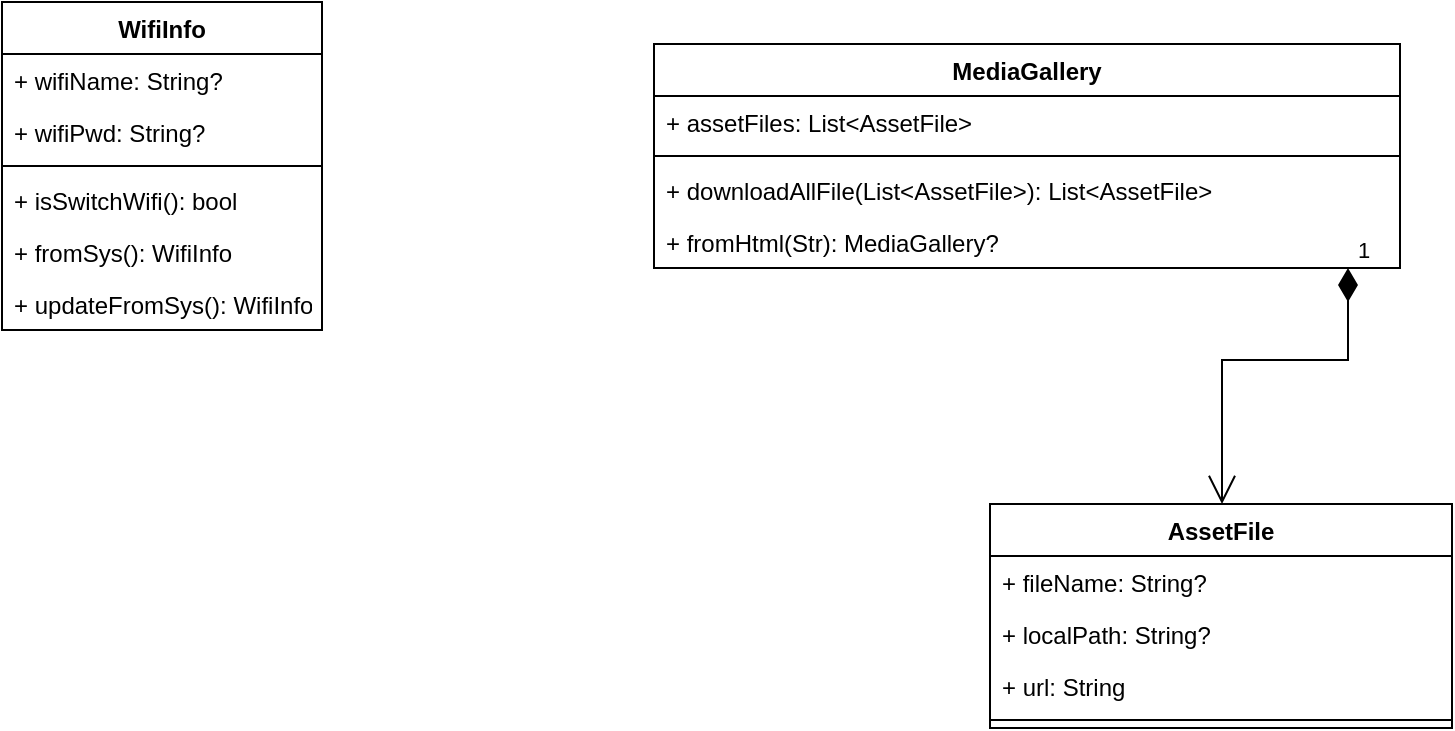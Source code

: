 <mxfile version="20.4.0" type="device"><diagram id="oRc16eNayawl_NN0JuJj" name="第 1 页"><mxGraphModel dx="593" dy="304" grid="0" gridSize="10" guides="1" tooltips="1" connect="1" arrows="1" fold="1" page="0" pageScale="1" pageWidth="1920" pageHeight="1200" math="0" shadow="0"><root><mxCell id="0"/><mxCell id="1" parent="0"/><mxCell id="2BgEsA8JBYzSH61Px-pr-1" value="WifiInfo" style="swimlane;fontStyle=1;align=center;verticalAlign=top;childLayout=stackLayout;horizontal=1;startSize=26;horizontalStack=0;resizeParent=1;resizeParentMax=0;resizeLast=0;collapsible=1;marginBottom=0;" vertex="1" parent="1"><mxGeometry x="308" y="383" width="160" height="164" as="geometry"/></mxCell><mxCell id="2BgEsA8JBYzSH61Px-pr-2" value="+ wifiName: String?" style="text;strokeColor=none;fillColor=none;align=left;verticalAlign=top;spacingLeft=4;spacingRight=4;overflow=hidden;rotatable=0;points=[[0,0.5],[1,0.5]];portConstraint=eastwest;" vertex="1" parent="2BgEsA8JBYzSH61Px-pr-1"><mxGeometry y="26" width="160" height="26" as="geometry"/></mxCell><mxCell id="2BgEsA8JBYzSH61Px-pr-4" value="+ wifiPwd: String?" style="text;strokeColor=none;fillColor=none;align=left;verticalAlign=top;spacingLeft=4;spacingRight=4;overflow=hidden;rotatable=0;points=[[0,0.5],[1,0.5]];portConstraint=eastwest;" vertex="1" parent="2BgEsA8JBYzSH61Px-pr-1"><mxGeometry y="52" width="160" height="26" as="geometry"/></mxCell><mxCell id="2BgEsA8JBYzSH61Px-pr-3" value="" style="line;strokeWidth=1;fillColor=none;align=left;verticalAlign=middle;spacingTop=-1;spacingLeft=3;spacingRight=3;rotatable=0;labelPosition=right;points=[];portConstraint=eastwest;strokeColor=inherit;" vertex="1" parent="2BgEsA8JBYzSH61Px-pr-1"><mxGeometry y="78" width="160" height="8" as="geometry"/></mxCell><mxCell id="2BgEsA8JBYzSH61Px-pr-25" value="+ isSwitchWifi(): bool" style="text;strokeColor=none;fillColor=none;align=left;verticalAlign=top;spacingLeft=4;spacingRight=4;overflow=hidden;rotatable=0;points=[[0,0.5],[1,0.5]];portConstraint=eastwest;" vertex="1" parent="2BgEsA8JBYzSH61Px-pr-1"><mxGeometry y="86" width="160" height="26" as="geometry"/></mxCell><mxCell id="2BgEsA8JBYzSH61Px-pr-10" value="+ fromSys(): WifiInfo" style="text;strokeColor=none;fillColor=none;align=left;verticalAlign=top;spacingLeft=4;spacingRight=4;overflow=hidden;rotatable=0;points=[[0,0.5],[1,0.5]];portConstraint=eastwest;" vertex="1" parent="2BgEsA8JBYzSH61Px-pr-1"><mxGeometry y="112" width="160" height="26" as="geometry"/></mxCell><mxCell id="2BgEsA8JBYzSH61Px-pr-5" value="+ updateFromSys(): WifiInfo" style="text;strokeColor=none;fillColor=none;align=left;verticalAlign=top;spacingLeft=4;spacingRight=4;overflow=hidden;rotatable=0;points=[[0,0.5],[1,0.5]];portConstraint=eastwest;" vertex="1" parent="2BgEsA8JBYzSH61Px-pr-1"><mxGeometry y="138" width="160" height="26" as="geometry"/></mxCell><mxCell id="2BgEsA8JBYzSH61Px-pr-11" value="MediaGallery" style="swimlane;fontStyle=1;align=center;verticalAlign=top;childLayout=stackLayout;horizontal=1;startSize=26;horizontalStack=0;resizeParent=1;resizeParentMax=0;resizeLast=0;collapsible=1;marginBottom=0;" vertex="1" parent="1"><mxGeometry x="634" y="404" width="373" height="112" as="geometry"/></mxCell><mxCell id="2BgEsA8JBYzSH61Px-pr-12" value="+ assetFiles: List&lt;AssetFile&gt;" style="text;strokeColor=none;fillColor=none;align=left;verticalAlign=top;spacingLeft=4;spacingRight=4;overflow=hidden;rotatable=0;points=[[0,0.5],[1,0.5]];portConstraint=eastwest;" vertex="1" parent="2BgEsA8JBYzSH61Px-pr-11"><mxGeometry y="26" width="373" height="26" as="geometry"/></mxCell><mxCell id="2BgEsA8JBYzSH61Px-pr-14" value="" style="line;strokeWidth=1;fillColor=none;align=left;verticalAlign=middle;spacingTop=-1;spacingLeft=3;spacingRight=3;rotatable=0;labelPosition=right;points=[];portConstraint=eastwest;strokeColor=inherit;" vertex="1" parent="2BgEsA8JBYzSH61Px-pr-11"><mxGeometry y="52" width="373" height="8" as="geometry"/></mxCell><mxCell id="2BgEsA8JBYzSH61Px-pr-15" value="+ downloadAllFile(List&lt;AssetFile&gt;): List&lt;AssetFile&gt;" style="text;strokeColor=none;fillColor=none;align=left;verticalAlign=top;spacingLeft=4;spacingRight=4;overflow=hidden;rotatable=0;points=[[0,0.5],[1,0.5]];portConstraint=eastwest;" vertex="1" parent="2BgEsA8JBYzSH61Px-pr-11"><mxGeometry y="60" width="373" height="26" as="geometry"/></mxCell><mxCell id="2BgEsA8JBYzSH61Px-pr-24" value="+ fromHtml(Str): MediaGallery?" style="text;strokeColor=none;fillColor=none;align=left;verticalAlign=top;spacingLeft=4;spacingRight=4;overflow=hidden;rotatable=0;points=[[0,0.5],[1,0.5]];portConstraint=eastwest;" vertex="1" parent="2BgEsA8JBYzSH61Px-pr-11"><mxGeometry y="86" width="373" height="26" as="geometry"/></mxCell><mxCell id="2BgEsA8JBYzSH61Px-pr-17" value="AssetFile" style="swimlane;fontStyle=1;align=center;verticalAlign=top;childLayout=stackLayout;horizontal=1;startSize=26;horizontalStack=0;resizeParent=1;resizeParentMax=0;resizeLast=0;collapsible=1;marginBottom=0;" vertex="1" parent="1"><mxGeometry x="802" y="634" width="231" height="112" as="geometry"/></mxCell><mxCell id="2BgEsA8JBYzSH61Px-pr-18" value="+ fileName: String?" style="text;strokeColor=none;fillColor=none;align=left;verticalAlign=top;spacingLeft=4;spacingRight=4;overflow=hidden;rotatable=0;points=[[0,0.5],[1,0.5]];portConstraint=eastwest;" vertex="1" parent="2BgEsA8JBYzSH61Px-pr-17"><mxGeometry y="26" width="231" height="26" as="geometry"/></mxCell><mxCell id="2BgEsA8JBYzSH61Px-pr-22" value="+ localPath: String?" style="text;strokeColor=none;fillColor=none;align=left;verticalAlign=top;spacingLeft=4;spacingRight=4;overflow=hidden;rotatable=0;points=[[0,0.5],[1,0.5]];portConstraint=eastwest;" vertex="1" parent="2BgEsA8JBYzSH61Px-pr-17"><mxGeometry y="52" width="231" height="26" as="geometry"/></mxCell><mxCell id="2BgEsA8JBYzSH61Px-pr-23" value="+ url: String" style="text;strokeColor=none;fillColor=none;align=left;verticalAlign=top;spacingLeft=4;spacingRight=4;overflow=hidden;rotatable=0;points=[[0,0.5],[1,0.5]];portConstraint=eastwest;" vertex="1" parent="2BgEsA8JBYzSH61Px-pr-17"><mxGeometry y="78" width="231" height="26" as="geometry"/></mxCell><mxCell id="2BgEsA8JBYzSH61Px-pr-19" value="" style="line;strokeWidth=1;fillColor=none;align=left;verticalAlign=middle;spacingTop=-1;spacingLeft=3;spacingRight=3;rotatable=0;labelPosition=right;points=[];portConstraint=eastwest;strokeColor=inherit;" vertex="1" parent="2BgEsA8JBYzSH61Px-pr-17"><mxGeometry y="104" width="231" height="8" as="geometry"/></mxCell><mxCell id="2BgEsA8JBYzSH61Px-pr-21" value="1" style="endArrow=open;html=1;endSize=12;startArrow=diamondThin;startSize=14;startFill=1;edgeStyle=orthogonalEdgeStyle;align=left;verticalAlign=bottom;rounded=0;" edge="1" parent="1" source="2BgEsA8JBYzSH61Px-pr-11" target="2BgEsA8JBYzSH61Px-pr-17"><mxGeometry x="-1" y="3" relative="1" as="geometry"><mxPoint x="733" y="590" as="sourcePoint"/><mxPoint x="893" y="590" as="targetPoint"/><Array as="points"><mxPoint x="981" y="562"/><mxPoint x="918" y="562"/></Array></mxGeometry></mxCell></root></mxGraphModel></diagram></mxfile>